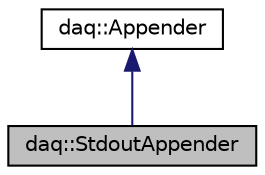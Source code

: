 digraph "daq::StdoutAppender"
{
  edge [fontname="Helvetica",fontsize="10",labelfontname="Helvetica",labelfontsize="10"];
  node [fontname="Helvetica",fontsize="10",shape=record];
  Node2 [label="daq::StdoutAppender",height=0.2,width=0.4,color="black", fillcolor="grey75", style="filled", fontcolor="black"];
  Node3 -> Node2 [dir="back",color="midnightblue",fontsize="10",style="solid",fontname="Helvetica"];
  Node3 [label="daq::Appender",height=0.2,width=0.4,color="black", fillcolor="white", style="filled",URL="$classdaq_1_1Appender.html",tooltip="输出器的虚基类 "];
}
